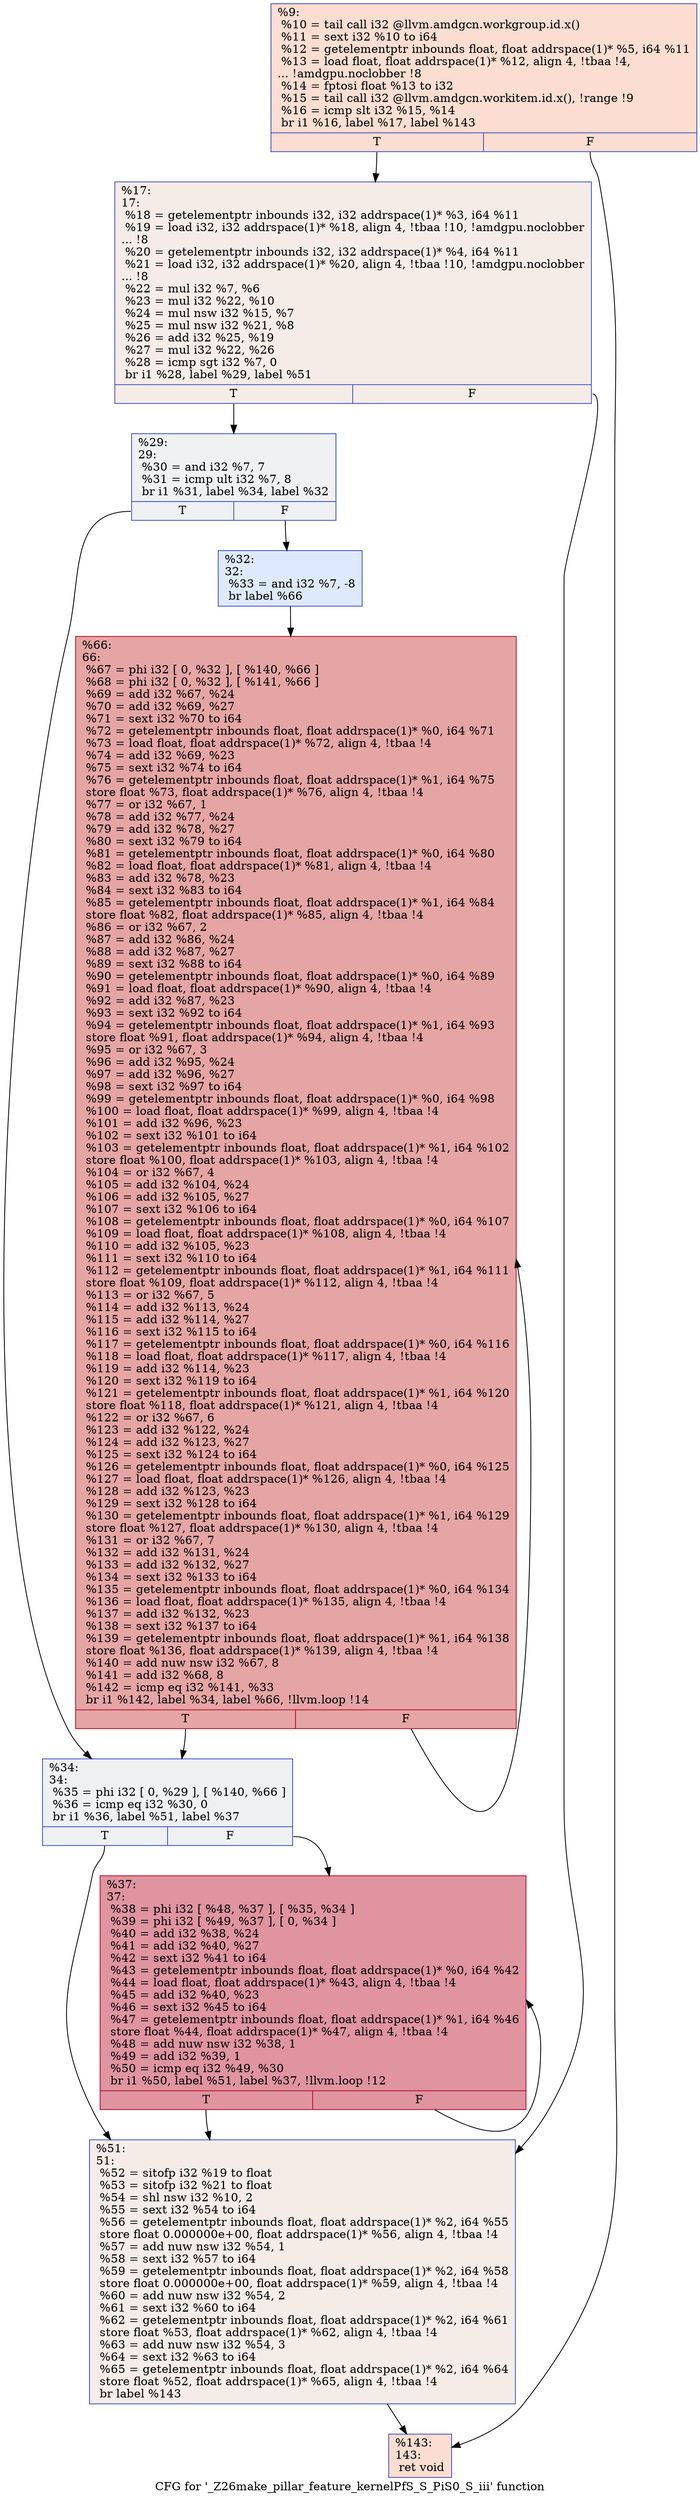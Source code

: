 digraph "CFG for '_Z26make_pillar_feature_kernelPfS_S_PiS0_S_iii' function" {
	label="CFG for '_Z26make_pillar_feature_kernelPfS_S_PiS0_S_iii' function";

	Node0x4f86d60 [shape=record,color="#3d50c3ff", style=filled, fillcolor="#f7b39670",label="{%9:\l  %10 = tail call i32 @llvm.amdgcn.workgroup.id.x()\l  %11 = sext i32 %10 to i64\l  %12 = getelementptr inbounds float, float addrspace(1)* %5, i64 %11\l  %13 = load float, float addrspace(1)* %12, align 4, !tbaa !4,\l... !amdgpu.noclobber !8\l  %14 = fptosi float %13 to i32\l  %15 = tail call i32 @llvm.amdgcn.workitem.id.x(), !range !9\l  %16 = icmp slt i32 %15, %14\l  br i1 %16, label %17, label %143\l|{<s0>T|<s1>F}}"];
	Node0x4f86d60:s0 -> Node0x4f86a90;
	Node0x4f86d60:s1 -> Node0x4f88f10;
	Node0x4f86a90 [shape=record,color="#3d50c3ff", style=filled, fillcolor="#ead5c970",label="{%17:\l17:                                               \l  %18 = getelementptr inbounds i32, i32 addrspace(1)* %3, i64 %11\l  %19 = load i32, i32 addrspace(1)* %18, align 4, !tbaa !10, !amdgpu.noclobber\l... !8\l  %20 = getelementptr inbounds i32, i32 addrspace(1)* %4, i64 %11\l  %21 = load i32, i32 addrspace(1)* %20, align 4, !tbaa !10, !amdgpu.noclobber\l... !8\l  %22 = mul i32 %7, %6\l  %23 = mul i32 %22, %10\l  %24 = mul nsw i32 %15, %7\l  %25 = mul nsw i32 %21, %8\l  %26 = add i32 %25, %19\l  %27 = mul i32 %22, %26\l  %28 = icmp sgt i32 %7, 0\l  br i1 %28, label %29, label %51\l|{<s0>T|<s1>F}}"];
	Node0x4f86a90:s0 -> Node0x4f8aa40;
	Node0x4f86a90:s1 -> Node0x4f8aad0;
	Node0x4f8aa40 [shape=record,color="#3d50c3ff", style=filled, fillcolor="#d9dce170",label="{%29:\l29:                                               \l  %30 = and i32 %7, 7\l  %31 = icmp ult i32 %7, 8\l  br i1 %31, label %34, label %32\l|{<s0>T|<s1>F}}"];
	Node0x4f8aa40:s0 -> Node0x4f8ad90;
	Node0x4f8aa40:s1 -> Node0x4f8ade0;
	Node0x4f8ade0 [shape=record,color="#3d50c3ff", style=filled, fillcolor="#b5cdfa70",label="{%32:\l32:                                               \l  %33 = and i32 %7, -8\l  br label %66\l}"];
	Node0x4f8ade0 -> Node0x4f88ec0;
	Node0x4f8ad90 [shape=record,color="#3d50c3ff", style=filled, fillcolor="#d9dce170",label="{%34:\l34:                                               \l  %35 = phi i32 [ 0, %29 ], [ %140, %66 ]\l  %36 = icmp eq i32 %30, 0\l  br i1 %36, label %51, label %37\l|{<s0>T|<s1>F}}"];
	Node0x4f8ad90:s0 -> Node0x4f8aad0;
	Node0x4f8ad90:s1 -> Node0x4f8b310;
	Node0x4f8b310 [shape=record,color="#b70d28ff", style=filled, fillcolor="#b70d2870",label="{%37:\l37:                                               \l  %38 = phi i32 [ %48, %37 ], [ %35, %34 ]\l  %39 = phi i32 [ %49, %37 ], [ 0, %34 ]\l  %40 = add i32 %38, %24\l  %41 = add i32 %40, %27\l  %42 = sext i32 %41 to i64\l  %43 = getelementptr inbounds float, float addrspace(1)* %0, i64 %42\l  %44 = load float, float addrspace(1)* %43, align 4, !tbaa !4\l  %45 = add i32 %40, %23\l  %46 = sext i32 %45 to i64\l  %47 = getelementptr inbounds float, float addrspace(1)* %1, i64 %46\l  store float %44, float addrspace(1)* %47, align 4, !tbaa !4\l  %48 = add nuw nsw i32 %38, 1\l  %49 = add i32 %39, 1\l  %50 = icmp eq i32 %49, %30\l  br i1 %50, label %51, label %37, !llvm.loop !12\l|{<s0>T|<s1>F}}"];
	Node0x4f8b310:s0 -> Node0x4f8aad0;
	Node0x4f8b310:s1 -> Node0x4f8b310;
	Node0x4f8aad0 [shape=record,color="#3d50c3ff", style=filled, fillcolor="#ead5c970",label="{%51:\l51:                                               \l  %52 = sitofp i32 %19 to float\l  %53 = sitofp i32 %21 to float\l  %54 = shl nsw i32 %10, 2\l  %55 = sext i32 %54 to i64\l  %56 = getelementptr inbounds float, float addrspace(1)* %2, i64 %55\l  store float 0.000000e+00, float addrspace(1)* %56, align 4, !tbaa !4\l  %57 = add nuw nsw i32 %54, 1\l  %58 = sext i32 %57 to i64\l  %59 = getelementptr inbounds float, float addrspace(1)* %2, i64 %58\l  store float 0.000000e+00, float addrspace(1)* %59, align 4, !tbaa !4\l  %60 = add nuw nsw i32 %54, 2\l  %61 = sext i32 %60 to i64\l  %62 = getelementptr inbounds float, float addrspace(1)* %2, i64 %61\l  store float %53, float addrspace(1)* %62, align 4, !tbaa !4\l  %63 = add nuw nsw i32 %54, 3\l  %64 = sext i32 %63 to i64\l  %65 = getelementptr inbounds float, float addrspace(1)* %2, i64 %64\l  store float %52, float addrspace(1)* %65, align 4, !tbaa !4\l  br label %143\l}"];
	Node0x4f8aad0 -> Node0x4f88f10;
	Node0x4f88ec0 [shape=record,color="#b70d28ff", style=filled, fillcolor="#c5333470",label="{%66:\l66:                                               \l  %67 = phi i32 [ 0, %32 ], [ %140, %66 ]\l  %68 = phi i32 [ 0, %32 ], [ %141, %66 ]\l  %69 = add i32 %67, %24\l  %70 = add i32 %69, %27\l  %71 = sext i32 %70 to i64\l  %72 = getelementptr inbounds float, float addrspace(1)* %0, i64 %71\l  %73 = load float, float addrspace(1)* %72, align 4, !tbaa !4\l  %74 = add i32 %69, %23\l  %75 = sext i32 %74 to i64\l  %76 = getelementptr inbounds float, float addrspace(1)* %1, i64 %75\l  store float %73, float addrspace(1)* %76, align 4, !tbaa !4\l  %77 = or i32 %67, 1\l  %78 = add i32 %77, %24\l  %79 = add i32 %78, %27\l  %80 = sext i32 %79 to i64\l  %81 = getelementptr inbounds float, float addrspace(1)* %0, i64 %80\l  %82 = load float, float addrspace(1)* %81, align 4, !tbaa !4\l  %83 = add i32 %78, %23\l  %84 = sext i32 %83 to i64\l  %85 = getelementptr inbounds float, float addrspace(1)* %1, i64 %84\l  store float %82, float addrspace(1)* %85, align 4, !tbaa !4\l  %86 = or i32 %67, 2\l  %87 = add i32 %86, %24\l  %88 = add i32 %87, %27\l  %89 = sext i32 %88 to i64\l  %90 = getelementptr inbounds float, float addrspace(1)* %0, i64 %89\l  %91 = load float, float addrspace(1)* %90, align 4, !tbaa !4\l  %92 = add i32 %87, %23\l  %93 = sext i32 %92 to i64\l  %94 = getelementptr inbounds float, float addrspace(1)* %1, i64 %93\l  store float %91, float addrspace(1)* %94, align 4, !tbaa !4\l  %95 = or i32 %67, 3\l  %96 = add i32 %95, %24\l  %97 = add i32 %96, %27\l  %98 = sext i32 %97 to i64\l  %99 = getelementptr inbounds float, float addrspace(1)* %0, i64 %98\l  %100 = load float, float addrspace(1)* %99, align 4, !tbaa !4\l  %101 = add i32 %96, %23\l  %102 = sext i32 %101 to i64\l  %103 = getelementptr inbounds float, float addrspace(1)* %1, i64 %102\l  store float %100, float addrspace(1)* %103, align 4, !tbaa !4\l  %104 = or i32 %67, 4\l  %105 = add i32 %104, %24\l  %106 = add i32 %105, %27\l  %107 = sext i32 %106 to i64\l  %108 = getelementptr inbounds float, float addrspace(1)* %0, i64 %107\l  %109 = load float, float addrspace(1)* %108, align 4, !tbaa !4\l  %110 = add i32 %105, %23\l  %111 = sext i32 %110 to i64\l  %112 = getelementptr inbounds float, float addrspace(1)* %1, i64 %111\l  store float %109, float addrspace(1)* %112, align 4, !tbaa !4\l  %113 = or i32 %67, 5\l  %114 = add i32 %113, %24\l  %115 = add i32 %114, %27\l  %116 = sext i32 %115 to i64\l  %117 = getelementptr inbounds float, float addrspace(1)* %0, i64 %116\l  %118 = load float, float addrspace(1)* %117, align 4, !tbaa !4\l  %119 = add i32 %114, %23\l  %120 = sext i32 %119 to i64\l  %121 = getelementptr inbounds float, float addrspace(1)* %1, i64 %120\l  store float %118, float addrspace(1)* %121, align 4, !tbaa !4\l  %122 = or i32 %67, 6\l  %123 = add i32 %122, %24\l  %124 = add i32 %123, %27\l  %125 = sext i32 %124 to i64\l  %126 = getelementptr inbounds float, float addrspace(1)* %0, i64 %125\l  %127 = load float, float addrspace(1)* %126, align 4, !tbaa !4\l  %128 = add i32 %123, %23\l  %129 = sext i32 %128 to i64\l  %130 = getelementptr inbounds float, float addrspace(1)* %1, i64 %129\l  store float %127, float addrspace(1)* %130, align 4, !tbaa !4\l  %131 = or i32 %67, 7\l  %132 = add i32 %131, %24\l  %133 = add i32 %132, %27\l  %134 = sext i32 %133 to i64\l  %135 = getelementptr inbounds float, float addrspace(1)* %0, i64 %134\l  %136 = load float, float addrspace(1)* %135, align 4, !tbaa !4\l  %137 = add i32 %132, %23\l  %138 = sext i32 %137 to i64\l  %139 = getelementptr inbounds float, float addrspace(1)* %1, i64 %138\l  store float %136, float addrspace(1)* %139, align 4, !tbaa !4\l  %140 = add nuw nsw i32 %67, 8\l  %141 = add i32 %68, 8\l  %142 = icmp eq i32 %141, %33\l  br i1 %142, label %34, label %66, !llvm.loop !14\l|{<s0>T|<s1>F}}"];
	Node0x4f88ec0:s0 -> Node0x4f8ad90;
	Node0x4f88ec0:s1 -> Node0x4f88ec0;
	Node0x4f88f10 [shape=record,color="#3d50c3ff", style=filled, fillcolor="#f7b39670",label="{%143:\l143:                                              \l  ret void\l}"];
}

